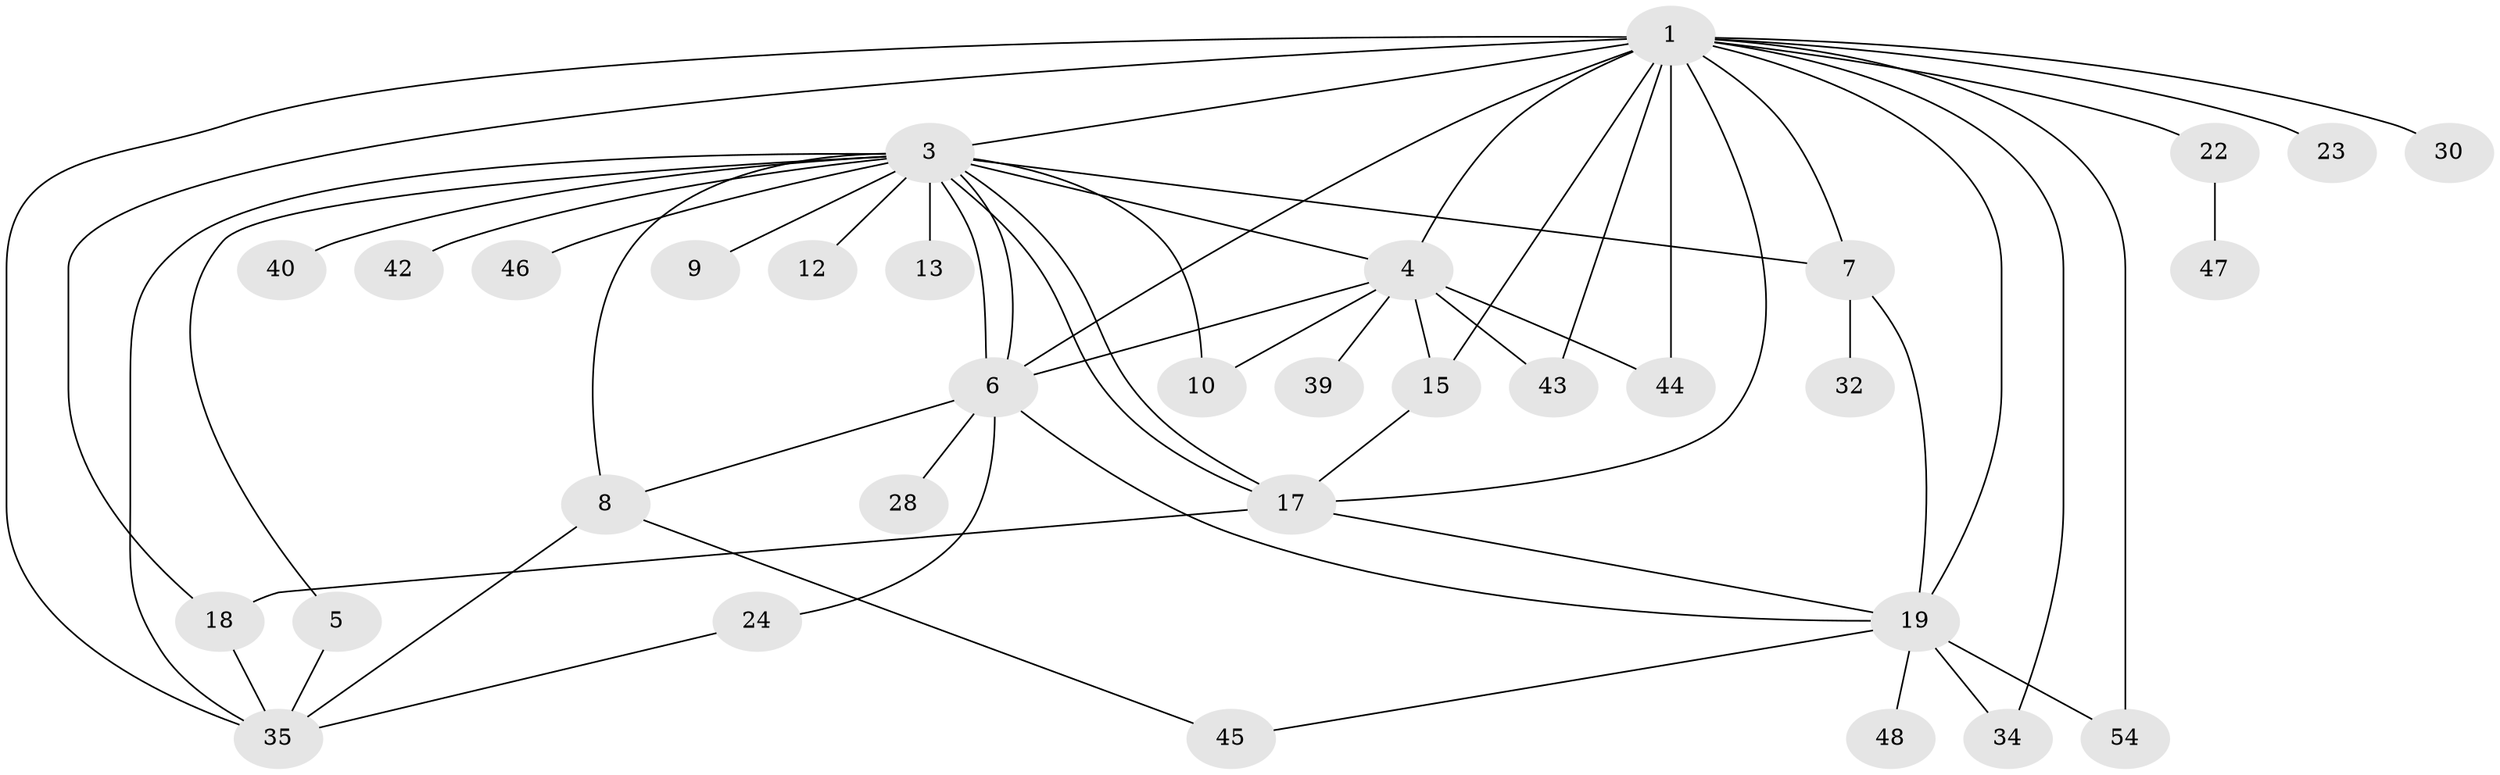 // original degree distribution, {15: 0.014925373134328358, 4: 0.08955223880597014, 22: 0.014925373134328358, 8: 0.014925373134328358, 3: 0.1791044776119403, 9: 0.014925373134328358, 1: 0.3582089552238806, 2: 0.23880597014925373, 7: 0.04477611940298507, 5: 0.014925373134328358, 6: 0.014925373134328358}
// Generated by graph-tools (version 1.1) at 2025/18/03/04/25 18:18:01]
// undirected, 33 vertices, 57 edges
graph export_dot {
graph [start="1"]
  node [color=gray90,style=filled];
  1 [super="+2"];
  3;
  4;
  5 [super="+16"];
  6 [super="+14+11+37+57"];
  7;
  8 [super="+53"];
  9;
  10 [super="+36"];
  12 [super="+21"];
  13;
  15;
  17 [super="+50+49+62"];
  18 [super="+56+51+26+38"];
  19 [super="+31+20"];
  22;
  23;
  24;
  28;
  30;
  32;
  34;
  35 [super="+64"];
  39;
  40;
  42;
  43;
  44;
  45;
  46;
  47 [super="+52"];
  48;
  54 [super="+60"];
  1 -- 3;
  1 -- 4;
  1 -- 6;
  1 -- 7;
  1 -- 15;
  1 -- 18 [weight=2];
  1 -- 23;
  1 -- 34;
  1 -- 35;
  1 -- 43;
  1 -- 44;
  1 -- 54;
  1 -- 30;
  1 -- 22;
  1 -- 17;
  1 -- 19;
  3 -- 4;
  3 -- 5;
  3 -- 6 [weight=3];
  3 -- 6;
  3 -- 7;
  3 -- 8 [weight=2];
  3 -- 9;
  3 -- 10;
  3 -- 12 [weight=2];
  3 -- 13;
  3 -- 17;
  3 -- 17;
  3 -- 35;
  3 -- 40;
  3 -- 42;
  3 -- 46;
  4 -- 10;
  4 -- 15;
  4 -- 39;
  4 -- 43;
  4 -- 44;
  4 -- 6;
  5 -- 35;
  6 -- 28;
  6 -- 19;
  6 -- 24;
  6 -- 8;
  7 -- 32;
  7 -- 19;
  8 -- 35;
  8 -- 45;
  15 -- 17;
  17 -- 18;
  17 -- 19;
  18 -- 35;
  19 -- 34;
  19 -- 45;
  19 -- 48;
  19 -- 54;
  22 -- 47;
  24 -- 35;
}
